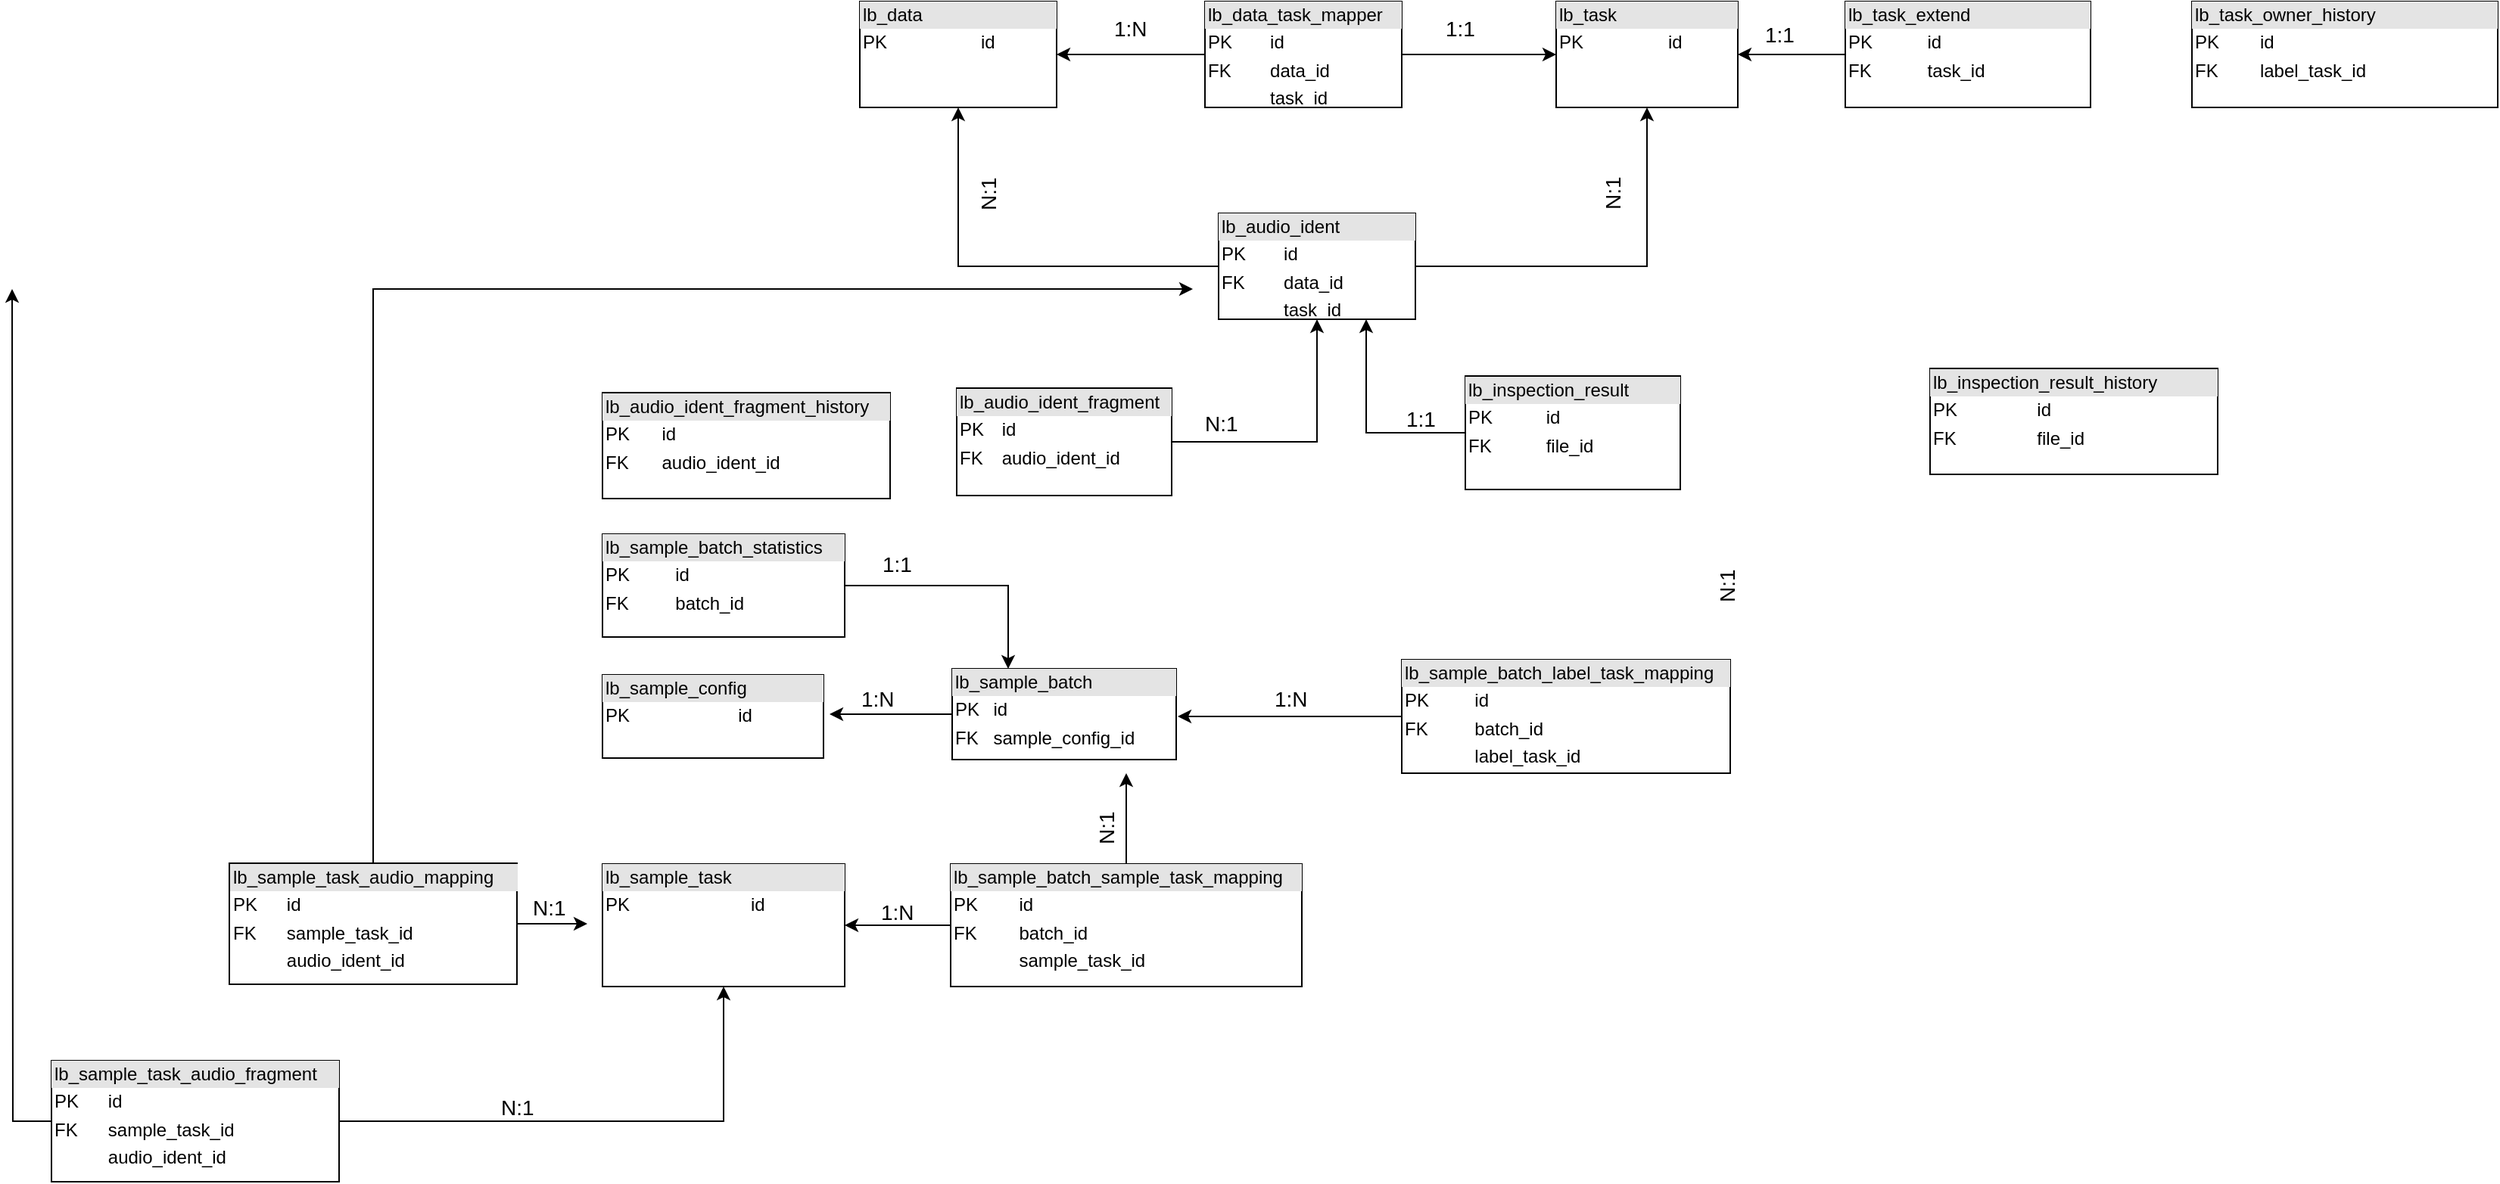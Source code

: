 <mxfile version="12.0.0" type="github" pages="1"><diagram id="_5wxJMyMrKzz1yzPYZJu" name="Page-1"><mxGraphModel dx="1759" dy="551" grid="1" gridSize="10" guides="1" tooltips="1" connect="1" arrows="1" fold="1" page="1" pageScale="1" pageWidth="827" pageHeight="1169" math="0" shadow="0"><root><mxCell id="0"/><mxCell id="1" parent="0"/><mxCell id="AXLE_FgdoEzWNUbkjHXX-4" value="&lt;div style=&quot;box-sizing: border-box ; width: 100% ; background: #e4e4e4 ; padding: 2px&quot;&gt;lb_task&lt;br&gt;&lt;/div&gt;&lt;table style=&quot;width: 100% ; font-size: 1em&quot; cellpadding=&quot;2&quot; cellspacing=&quot;0&quot;&gt;&lt;tbody&gt;&lt;tr&gt;&lt;td&gt;PK&lt;/td&gt;&lt;td&gt;id&lt;/td&gt;&lt;/tr&gt;&lt;tr&gt;&lt;td&gt;&lt;br&gt;&lt;/td&gt;&lt;td&gt;&lt;/td&gt;&lt;/tr&gt;&lt;/tbody&gt;&lt;/table&gt;" style="verticalAlign=top;align=left;overflow=fill;html=1;" parent="1" vertex="1"><mxGeometry x="580" y="40" width="120" height="70" as="geometry"/></mxCell><mxCell id="AXLE_FgdoEzWNUbkjHXX-6" value="&lt;div style=&quot;box-sizing: border-box ; width: 100% ; background: #e4e4e4 ; padding: 2px&quot;&gt;lb_data&lt;br&gt;&lt;/div&gt;&lt;table style=&quot;width: 100% ; font-size: 1em&quot; cellpadding=&quot;2&quot; cellspacing=&quot;0&quot;&gt;&lt;tbody&gt;&lt;tr&gt;&lt;td&gt;PK&lt;/td&gt;&lt;td&gt;id&lt;/td&gt;&lt;/tr&gt;&lt;tr&gt;&lt;td&gt;&lt;br&gt;&lt;/td&gt;&lt;td&gt;&lt;/td&gt;&lt;/tr&gt;&lt;/tbody&gt;&lt;/table&gt;" style="verticalAlign=top;align=left;overflow=fill;html=1;" parent="1" vertex="1"><mxGeometry x="120" y="40" width="130" height="70" as="geometry"/></mxCell><mxCell id="tj3O92ZvzBImtPQevTHq-1" style="edgeStyle=orthogonalEdgeStyle;rounded=0;orthogonalLoop=1;jettySize=auto;html=1;entryX=1;entryY=0.5;entryDx=0;entryDy=0;" edge="1" parent="1" source="AXLE_FgdoEzWNUbkjHXX-8" target="AXLE_FgdoEzWNUbkjHXX-6"><mxGeometry relative="1" as="geometry"/></mxCell><mxCell id="tj3O92ZvzBImtPQevTHq-4" value="" style="edgeStyle=orthogonalEdgeStyle;rounded=0;orthogonalLoop=1;jettySize=auto;html=1;" edge="1" parent="1" source="AXLE_FgdoEzWNUbkjHXX-8" target="AXLE_FgdoEzWNUbkjHXX-4"><mxGeometry relative="1" as="geometry"/></mxCell><mxCell id="AXLE_FgdoEzWNUbkjHXX-8" value="&lt;div style=&quot;box-sizing: border-box ; width: 100% ; background: #e4e4e4 ; padding: 2px&quot;&gt;lb_data_task_mapper&lt;br&gt;&lt;/div&gt;&lt;table style=&quot;width: 100% ; font-size: 1em&quot; cellpadding=&quot;2&quot; cellspacing=&quot;0&quot;&gt;&lt;tbody&gt;&lt;tr&gt;&lt;td&gt;PK&lt;/td&gt;&lt;td&gt;id&lt;/td&gt;&lt;/tr&gt;&lt;tr&gt;&lt;td&gt;FK&lt;/td&gt;&lt;td&gt;data_id&lt;/td&gt;&lt;/tr&gt;&lt;tr&gt;&lt;td&gt;&lt;/td&gt;&lt;td&gt;task_id&lt;/td&gt;&lt;/tr&gt;&lt;/tbody&gt;&lt;/table&gt;" style="verticalAlign=top;align=left;overflow=fill;html=1;" parent="1" vertex="1"><mxGeometry x="348" y="40" width="130" height="70" as="geometry"/></mxCell><mxCell id="tj3O92ZvzBImtPQevTHq-36" style="edgeStyle=orthogonalEdgeStyle;rounded=0;orthogonalLoop=1;jettySize=auto;html=1;entryX=0.5;entryY=1;entryDx=0;entryDy=0;fontSize=14;" edge="1" parent="1" source="AXLE_FgdoEzWNUbkjHXX-11" target="tj3O92ZvzBImtPQevTHq-19"><mxGeometry relative="1" as="geometry"/></mxCell><mxCell id="AXLE_FgdoEzWNUbkjHXX-11" value="&lt;div style=&quot;box-sizing: border-box ; width: 100% ; background: #e4e4e4 ; padding: 2px&quot;&gt;lb_audio_ident_fragment&lt;br&gt;&lt;/div&gt;&lt;table style=&quot;width: 100% ; font-size: 1em&quot; cellpadding=&quot;2&quot; cellspacing=&quot;0&quot;&gt;&lt;tbody&gt;&lt;tr&gt;&lt;td&gt;PK&lt;/td&gt;&lt;td&gt;id&lt;/td&gt;&lt;/tr&gt;&lt;tr&gt;&lt;td&gt;FK&lt;/td&gt;&lt;td&gt;audio_ident_id&lt;br&gt;&lt;/td&gt;&lt;/tr&gt;&lt;tr&gt;&lt;td&gt;&lt;/td&gt;&lt;td&gt;&lt;br&gt;&lt;/td&gt;&lt;/tr&gt;&lt;/tbody&gt;&lt;/table&gt;" style="verticalAlign=top;align=left;overflow=fill;html=1;" parent="1" vertex="1"><mxGeometry x="184" y="295.5" width="142" height="71" as="geometry"/></mxCell><mxCell id="tj3O92ZvzBImtPQevTHq-39" style="edgeStyle=orthogonalEdgeStyle;rounded=0;orthogonalLoop=1;jettySize=auto;html=1;entryX=0.75;entryY=1;entryDx=0;entryDy=0;fontSize=14;" edge="1" parent="1" source="AXLE_FgdoEzWNUbkjHXX-12" target="tj3O92ZvzBImtPQevTHq-19"><mxGeometry relative="1" as="geometry"/></mxCell><mxCell id="AXLE_FgdoEzWNUbkjHXX-12" value="&lt;div style=&quot;box-sizing: border-box ; width: 100% ; background: #e4e4e4 ; padding: 2px&quot;&gt;lb_inspection_result&lt;br&gt;&lt;/div&gt;&lt;table style=&quot;width: 100% ; font-size: 1em&quot; cellpadding=&quot;2&quot; cellspacing=&quot;0&quot;&gt;&lt;tbody&gt;&lt;tr&gt;&lt;td&gt;PK&lt;/td&gt;&lt;td&gt;id&lt;/td&gt;&lt;/tr&gt;&lt;tr&gt;&lt;td&gt;FK&lt;/td&gt;&lt;td&gt;file_id&lt;br&gt;&lt;/td&gt;&lt;/tr&gt;&lt;tr&gt;&lt;td&gt;&lt;/td&gt;&lt;td&gt;&lt;br&gt;&lt;/td&gt;&lt;/tr&gt;&lt;/tbody&gt;&lt;/table&gt;" style="verticalAlign=top;align=left;overflow=fill;html=1;" parent="1" vertex="1"><mxGeometry x="520" y="287.5" width="142" height="75" as="geometry"/></mxCell><mxCell id="AXLE_FgdoEzWNUbkjHXX-13" value="&lt;div style=&quot;box-sizing: border-box ; width: 100% ; background: #e4e4e4 ; padding: 2px&quot;&gt;lb_audio_ident_fragment_history&lt;br&gt;&lt;/div&gt;&lt;table style=&quot;width: 100% ; font-size: 1em&quot; cellpadding=&quot;2&quot; cellspacing=&quot;0&quot;&gt;&lt;tbody&gt;&lt;tr&gt;&lt;td&gt;PK&lt;/td&gt;&lt;td&gt;id&lt;/td&gt;&lt;/tr&gt;&lt;tr&gt;&lt;td&gt;FK&lt;/td&gt;&lt;td&gt;audio_ident_id&lt;br&gt;&lt;/td&gt;&lt;/tr&gt;&lt;tr&gt;&lt;td&gt;&lt;/td&gt;&lt;td&gt;&lt;br&gt;&lt;/td&gt;&lt;/tr&gt;&lt;/tbody&gt;&lt;/table&gt;" style="verticalAlign=top;align=left;overflow=fill;html=1;" parent="1" vertex="1"><mxGeometry x="-50" y="298.5" width="190" height="70" as="geometry"/></mxCell><mxCell id="AXLE_FgdoEzWNUbkjHXX-14" value="&lt;div style=&quot;box-sizing: border-box ; width: 100% ; background: #e4e4e4 ; padding: 2px&quot;&gt;lb_inspection_result_history&lt;br&gt;&lt;/div&gt;&lt;table style=&quot;width: 100% ; font-size: 1em&quot; cellpadding=&quot;2&quot; cellspacing=&quot;0&quot;&gt;&lt;tbody&gt;&lt;tr&gt;&lt;td&gt;PK&lt;/td&gt;&lt;td&gt;id&lt;/td&gt;&lt;/tr&gt;&lt;tr&gt;&lt;td&gt;FK&lt;/td&gt;&lt;td&gt;file_id&lt;br&gt;&lt;/td&gt;&lt;/tr&gt;&lt;tr&gt;&lt;td&gt;&lt;/td&gt;&lt;td&gt;&lt;br&gt;&lt;/td&gt;&lt;/tr&gt;&lt;/tbody&gt;&lt;/table&gt;" style="verticalAlign=top;align=left;overflow=fill;html=1;" parent="1" vertex="1"><mxGeometry x="827" y="282.5" width="190" height="70" as="geometry"/></mxCell><mxCell id="AXLE_FgdoEzWNUbkjHXX-15" value="&lt;div style=&quot;box-sizing: border-box ; width: 100% ; background: #e4e4e4 ; padding: 2px&quot;&gt;lb_sample_config&lt;br&gt;&lt;/div&gt;&lt;table style=&quot;width: 100% ; font-size: 1em&quot; cellpadding=&quot;2&quot; cellspacing=&quot;0&quot;&gt;&lt;tbody&gt;&lt;tr&gt;&lt;td&gt;PK&lt;/td&gt;&lt;td&gt;id&lt;/td&gt;&lt;/tr&gt;&lt;tr&gt;&lt;td&gt;&lt;/td&gt;&lt;td&gt;&lt;br&gt;&lt;/td&gt;&lt;/tr&gt;&lt;tr&gt;&lt;td&gt;&lt;/td&gt;&lt;td&gt;&lt;br&gt;&lt;/td&gt;&lt;/tr&gt;&lt;/tbody&gt;&lt;/table&gt;" style="verticalAlign=top;align=left;overflow=fill;html=1;" parent="1" vertex="1"><mxGeometry x="-50" y="485" width="146" height="55" as="geometry"/></mxCell><mxCell id="tj3O92ZvzBImtPQevTHq-46" style="edgeStyle=orthogonalEdgeStyle;rounded=0;orthogonalLoop=1;jettySize=auto;html=1;fontSize=14;" edge="1" parent="1" source="AXLE_FgdoEzWNUbkjHXX-19"><mxGeometry relative="1" as="geometry"><mxPoint x="100" y="511" as="targetPoint"/></mxGeometry></mxCell><mxCell id="AXLE_FgdoEzWNUbkjHXX-19" value="&lt;div style=&quot;box-sizing: border-box ; width: 100% ; background: #e4e4e4 ; padding: 2px&quot;&gt;lb_sample_batch&lt;br&gt;&lt;/div&gt;&lt;table style=&quot;width: 100% ; font-size: 1em&quot; cellpadding=&quot;2&quot; cellspacing=&quot;0&quot;&gt;&lt;tbody&gt;&lt;tr&gt;&lt;td&gt;PK&lt;/td&gt;&lt;td&gt;id&lt;/td&gt;&lt;/tr&gt;&lt;tr&gt;&lt;td&gt;FK&lt;/td&gt;&lt;td&gt;sample_config_id&lt;br&gt;&lt;/td&gt;&lt;/tr&gt;&lt;tr&gt;&lt;td&gt;&lt;/td&gt;&lt;td&gt;&lt;br&gt;&lt;/td&gt;&lt;/tr&gt;&lt;/tbody&gt;&lt;/table&gt;" style="verticalAlign=top;align=left;overflow=fill;html=1;" parent="1" vertex="1"><mxGeometry x="181" y="481" width="148" height="60" as="geometry"/></mxCell><mxCell id="tj3O92ZvzBImtPQevTHq-50" style="edgeStyle=orthogonalEdgeStyle;rounded=0;orthogonalLoop=1;jettySize=auto;html=1;fontSize=14;" edge="1" parent="1" source="AXLE_FgdoEzWNUbkjHXX-20"><mxGeometry relative="1" as="geometry"><mxPoint x="330" y="512.5" as="targetPoint"/></mxGeometry></mxCell><mxCell id="AXLE_FgdoEzWNUbkjHXX-20" value="&lt;div style=&quot;box-sizing: border-box ; width: 100% ; background: #e4e4e4 ; padding: 2px&quot;&gt;lb_sample_batch_label_task_mapping&lt;br&gt;&lt;/div&gt;&lt;table style=&quot;width: 100% ; font-size: 1em&quot; cellpadding=&quot;2&quot; cellspacing=&quot;0&quot;&gt;&lt;tbody&gt;&lt;tr&gt;&lt;td&gt;PK&lt;/td&gt;&lt;td&gt;id&lt;/td&gt;&lt;/tr&gt;&lt;tr&gt;&lt;td&gt;FK&lt;/td&gt;&lt;td&gt;batch_id&lt;/td&gt;&lt;/tr&gt;&lt;tr&gt;&lt;td&gt;&lt;/td&gt;&lt;td&gt;label_task_id&lt;/td&gt;&lt;/tr&gt;&lt;/tbody&gt;&lt;/table&gt;" style="verticalAlign=top;align=left;overflow=fill;html=1;" parent="1" vertex="1"><mxGeometry x="478" y="475" width="217" height="75" as="geometry"/></mxCell><mxCell id="AXLE_FgdoEzWNUbkjHXX-21" value="&lt;div style=&quot;box-sizing: border-box ; width: 100% ; background: #e4e4e4 ; padding: 2px&quot;&gt;lb_sample_task&lt;br&gt;&lt;/div&gt;&lt;table style=&quot;width: 100% ; font-size: 1em&quot; cellpadding=&quot;2&quot; cellspacing=&quot;0&quot;&gt;&lt;tbody&gt;&lt;tr&gt;&lt;td&gt;PK&lt;/td&gt;&lt;td&gt;id&lt;/td&gt;&lt;/tr&gt;&lt;tr&gt;&lt;td&gt;&lt;/td&gt;&lt;td&gt;&lt;br&gt;&lt;/td&gt;&lt;/tr&gt;&lt;tr&gt;&lt;td&gt;&lt;/td&gt;&lt;td&gt;&lt;br&gt;&lt;/td&gt;&lt;/tr&gt;&lt;/tbody&gt;&lt;/table&gt;" style="verticalAlign=top;align=left;overflow=fill;html=1;" parent="1" vertex="1"><mxGeometry x="-50" y="610" width="160" height="81" as="geometry"/></mxCell><mxCell id="tj3O92ZvzBImtPQevTHq-54" style="edgeStyle=orthogonalEdgeStyle;rounded=0;orthogonalLoop=1;jettySize=auto;html=1;fontSize=14;" edge="1" parent="1" source="AXLE_FgdoEzWNUbkjHXX-23"><mxGeometry relative="1" as="geometry"><mxPoint x="296" y="550" as="targetPoint"/></mxGeometry></mxCell><mxCell id="tj3O92ZvzBImtPQevTHq-55" style="edgeStyle=orthogonalEdgeStyle;rounded=0;orthogonalLoop=1;jettySize=auto;html=1;entryX=1;entryY=0.5;entryDx=0;entryDy=0;fontSize=14;" edge="1" parent="1" source="AXLE_FgdoEzWNUbkjHXX-23" target="AXLE_FgdoEzWNUbkjHXX-21"><mxGeometry relative="1" as="geometry"/></mxCell><mxCell id="AXLE_FgdoEzWNUbkjHXX-23" value="&lt;div style=&quot;box-sizing: border-box ; width: 100% ; background: #e4e4e4 ; padding: 2px&quot;&gt;lb_sample_batch_sample_task_mapping&lt;br&gt;&lt;/div&gt;&lt;table style=&quot;width: 100% ; font-size: 1em&quot; cellpadding=&quot;2&quot; cellspacing=&quot;0&quot;&gt;&lt;tbody&gt;&lt;tr&gt;&lt;td&gt;PK&lt;/td&gt;&lt;td&gt;id&lt;/td&gt;&lt;/tr&gt;&lt;tr&gt;&lt;td&gt;FK&lt;/td&gt;&lt;td&gt;batch_id&lt;/td&gt;&lt;/tr&gt;&lt;tr&gt;&lt;td&gt;&lt;/td&gt;&lt;td&gt;sample_task_id&lt;/td&gt;&lt;/tr&gt;&lt;/tbody&gt;&lt;/table&gt;" style="verticalAlign=top;align=left;overflow=fill;html=1;" parent="1" vertex="1"><mxGeometry x="180" y="610" width="232" height="81" as="geometry"/></mxCell><mxCell id="tj3O92ZvzBImtPQevTHq-58" style="edgeStyle=orthogonalEdgeStyle;rounded=0;orthogonalLoop=1;jettySize=auto;html=1;fontSize=14;" edge="1" parent="1" source="AXLE_FgdoEzWNUbkjHXX-24"><mxGeometry relative="1" as="geometry"><mxPoint x="-60" y="649.5" as="targetPoint"/></mxGeometry></mxCell><mxCell id="tj3O92ZvzBImtPQevTHq-68" style="edgeStyle=orthogonalEdgeStyle;rounded=0;orthogonalLoop=1;jettySize=auto;html=1;fontSize=14;" edge="1" parent="1" source="AXLE_FgdoEzWNUbkjHXX-24"><mxGeometry relative="1" as="geometry"><mxPoint x="340" y="230" as="targetPoint"/><Array as="points"><mxPoint x="-201" y="230"/></Array></mxGeometry></mxCell><mxCell id="AXLE_FgdoEzWNUbkjHXX-24" value="&lt;div style=&quot;box-sizing: border-box ; width: 100% ; background: #e4e4e4 ; padding: 2px&quot;&gt;lb_sample_task_audio_mapping&lt;br&gt;&lt;/div&gt;&lt;table style=&quot;width: 100% ; font-size: 1em&quot; cellpadding=&quot;2&quot; cellspacing=&quot;0&quot;&gt;&lt;tbody&gt;&lt;tr&gt;&lt;td&gt;PK&lt;/td&gt;&lt;td&gt;id&lt;/td&gt;&lt;/tr&gt;&lt;tr&gt;&lt;td&gt;FK&lt;/td&gt;&lt;td&gt;sample_task_id&lt;/td&gt;&lt;/tr&gt;&lt;tr&gt;&lt;td&gt;&lt;/td&gt;&lt;td&gt;audio_ident_id&lt;/td&gt;&lt;/tr&gt;&lt;/tbody&gt;&lt;/table&gt;" style="verticalAlign=top;align=left;overflow=fill;html=1;" parent="1" vertex="1"><mxGeometry x="-296.5" y="609.5" width="190" height="80" as="geometry"/></mxCell><mxCell id="tj3O92ZvzBImtPQevTHq-62" style="edgeStyle=orthogonalEdgeStyle;rounded=0;orthogonalLoop=1;jettySize=auto;html=1;entryX=0.5;entryY=1;entryDx=0;entryDy=0;fontSize=14;" edge="1" parent="1" source="AXLE_FgdoEzWNUbkjHXX-25" target="AXLE_FgdoEzWNUbkjHXX-21"><mxGeometry relative="1" as="geometry"/></mxCell><mxCell id="tj3O92ZvzBImtPQevTHq-69" style="edgeStyle=orthogonalEdgeStyle;rounded=0;orthogonalLoop=1;jettySize=auto;html=1;fontSize=14;" edge="1" parent="1" source="AXLE_FgdoEzWNUbkjHXX-25"><mxGeometry relative="1" as="geometry"><mxPoint x="-440" y="230" as="targetPoint"/></mxGeometry></mxCell><mxCell id="AXLE_FgdoEzWNUbkjHXX-25" value="&lt;div style=&quot;box-sizing: border-box ; width: 100% ; background: #e4e4e4 ; padding: 2px&quot;&gt;lb_sample_task_audio_fragment&lt;br&gt;&lt;/div&gt;&lt;table style=&quot;width: 100% ; font-size: 1em&quot; cellpadding=&quot;2&quot; cellspacing=&quot;0&quot;&gt;&lt;tbody&gt;&lt;tr&gt;&lt;td&gt;PK&lt;/td&gt;&lt;td&gt;id&lt;/td&gt;&lt;/tr&gt;&lt;tr&gt;&lt;td&gt;FK&lt;/td&gt;&lt;td&gt;sample_task_id&lt;/td&gt;&lt;/tr&gt;&lt;tr&gt;&lt;td&gt;&lt;/td&gt;&lt;td&gt;audio_ident_id&lt;/td&gt;&lt;/tr&gt;&lt;/tbody&gt;&lt;/table&gt;" style="verticalAlign=top;align=left;overflow=fill;html=1;" parent="1" vertex="1"><mxGeometry x="-414" y="740" width="190" height="80" as="geometry"/></mxCell><mxCell id="AXLE_FgdoEzWNUbkjHXX-27" value="&lt;div style=&quot;box-sizing: border-box ; width: 100% ; background: #e4e4e4 ; padding: 2px&quot;&gt;lb_task_owner_history&lt;br&gt;&lt;/div&gt;&lt;table style=&quot;width: 100% ; font-size: 1em&quot; cellpadding=&quot;2&quot; cellspacing=&quot;0&quot;&gt;&lt;tbody&gt;&lt;tr&gt;&lt;td&gt;PK&lt;/td&gt;&lt;td&gt;id&lt;/td&gt;&lt;/tr&gt;&lt;tr&gt;&lt;td&gt;FK&lt;/td&gt;&lt;td&gt;label_task_id&lt;/td&gt;&lt;/tr&gt;&lt;tr&gt;&lt;td&gt;&lt;br&gt;&lt;/td&gt;&lt;td&gt;&lt;/td&gt;&lt;/tr&gt;&lt;/tbody&gt;&lt;/table&gt;" style="verticalAlign=top;align=left;overflow=fill;html=1;" parent="1" vertex="1"><mxGeometry x="1000" y="40" width="202" height="70" as="geometry"/></mxCell><mxCell id="tj3O92ZvzBImtPQevTHq-29" style="edgeStyle=orthogonalEdgeStyle;rounded=0;orthogonalLoop=1;jettySize=auto;html=1;entryX=1;entryY=0.5;entryDx=0;entryDy=0;fontSize=14;" edge="1" parent="1" source="AXLE_FgdoEzWNUbkjHXX-28" target="AXLE_FgdoEzWNUbkjHXX-4"><mxGeometry relative="1" as="geometry"/></mxCell><mxCell id="AXLE_FgdoEzWNUbkjHXX-28" value="&lt;div style=&quot;box-sizing: border-box ; width: 100% ; background: #e4e4e4 ; padding: 2px&quot;&gt;lb_task_extend&lt;br&gt;&lt;/div&gt;&lt;table style=&quot;width: 100% ; font-size: 1em&quot; cellpadding=&quot;2&quot; cellspacing=&quot;0&quot;&gt;&lt;tbody&gt;&lt;tr&gt;&lt;td&gt;PK&lt;/td&gt;&lt;td&gt;id&lt;/td&gt;&lt;/tr&gt;&lt;tr&gt;&lt;td&gt;FK&lt;/td&gt;&lt;td&gt;task_id&lt;/td&gt;&lt;/tr&gt;&lt;tr&gt;&lt;td&gt;&lt;br&gt;&lt;/td&gt;&lt;td&gt;&lt;/td&gt;&lt;/tr&gt;&lt;/tbody&gt;&lt;/table&gt;" style="verticalAlign=top;align=left;overflow=fill;html=1;" parent="1" vertex="1"><mxGeometry x="771" y="40" width="162" height="70" as="geometry"/></mxCell><mxCell id="tj3O92ZvzBImtPQevTHq-48" style="edgeStyle=orthogonalEdgeStyle;rounded=0;orthogonalLoop=1;jettySize=auto;html=1;entryX=0.25;entryY=0;entryDx=0;entryDy=0;fontSize=14;" edge="1" parent="1" source="AXLE_FgdoEzWNUbkjHXX-30" target="AXLE_FgdoEzWNUbkjHXX-19"><mxGeometry relative="1" as="geometry"/></mxCell><mxCell id="AXLE_FgdoEzWNUbkjHXX-30" value="&lt;div style=&quot;box-sizing: border-box ; width: 100% ; background: #e4e4e4 ; padding: 2px&quot;&gt;lb_sample_batch_statistics&lt;br&gt;&lt;/div&gt;&lt;table style=&quot;width: 100% ; font-size: 1em&quot; cellpadding=&quot;2&quot; cellspacing=&quot;0&quot;&gt;&lt;tbody&gt;&lt;tr&gt;&lt;td&gt;PK&lt;/td&gt;&lt;td&gt;id&lt;/td&gt;&lt;/tr&gt;&lt;tr&gt;&lt;td&gt;FK&lt;/td&gt;&lt;td&gt;batch_id&lt;/td&gt;&lt;/tr&gt;&lt;/tbody&gt;&lt;/table&gt;" style="verticalAlign=top;align=left;overflow=fill;html=1;" parent="1" vertex="1"><mxGeometry x="-50" y="392" width="160" height="68" as="geometry"/></mxCell><mxCell id="tj3O92ZvzBImtPQevTHq-2" value="&lt;font style=&quot;font-size: 14px&quot;&gt;1:N&lt;/font&gt;" style="text;html=1;resizable=0;points=[];autosize=1;align=left;verticalAlign=top;spacingTop=-4;" vertex="1" parent="1"><mxGeometry x="286" y="47" width="40" height="20" as="geometry"/></mxCell><mxCell id="tj3O92ZvzBImtPQevTHq-5" value="&lt;font style=&quot;font-size: 14px&quot;&gt;1:1&lt;/font&gt;" style="text;html=1;resizable=0;points=[];autosize=1;align=left;verticalAlign=top;spacingTop=-4;" vertex="1" parent="1"><mxGeometry x="505" y="47" width="30" height="20" as="geometry"/></mxCell><mxCell id="tj3O92ZvzBImtPQevTHq-15" value="N:1" style="text;html=1;resizable=0;points=[];autosize=1;align=left;verticalAlign=top;spacingTop=-4;fontSize=14;horizontal=0;" vertex="1" parent="1"><mxGeometry x="194" y="150" width="30" height="30" as="geometry"/></mxCell><mxCell id="tj3O92ZvzBImtPQevTHq-23" style="edgeStyle=orthogonalEdgeStyle;rounded=0;orthogonalLoop=1;jettySize=auto;html=1;entryX=0.5;entryY=1;entryDx=0;entryDy=0;fontSize=14;" edge="1" parent="1" source="tj3O92ZvzBImtPQevTHq-19" target="AXLE_FgdoEzWNUbkjHXX-4"><mxGeometry relative="1" as="geometry"/></mxCell><mxCell id="tj3O92ZvzBImtPQevTHq-28" style="edgeStyle=orthogonalEdgeStyle;rounded=0;orthogonalLoop=1;jettySize=auto;html=1;entryX=0.5;entryY=1;entryDx=0;entryDy=0;fontSize=14;" edge="1" parent="1" source="tj3O92ZvzBImtPQevTHq-19" target="AXLE_FgdoEzWNUbkjHXX-6"><mxGeometry relative="1" as="geometry"/></mxCell><mxCell id="tj3O92ZvzBImtPQevTHq-19" value="&lt;div style=&quot;box-sizing: border-box ; width: 100% ; background: #e4e4e4 ; padding: 2px&quot;&gt;lb_audio_ident&lt;br&gt;&lt;/div&gt;&lt;table style=&quot;width: 100% ; font-size: 1em&quot; cellpadding=&quot;2&quot; cellspacing=&quot;0&quot;&gt;&lt;tbody&gt;&lt;tr&gt;&lt;td&gt;PK&lt;/td&gt;&lt;td&gt;id&lt;/td&gt;&lt;/tr&gt;&lt;tr&gt;&lt;td&gt;FK&lt;/td&gt;&lt;td&gt;data_id&lt;/td&gt;&lt;/tr&gt;&lt;tr&gt;&lt;td&gt;&lt;/td&gt;&lt;td&gt;task_id&lt;/td&gt;&lt;/tr&gt;&lt;/tbody&gt;&lt;/table&gt;" style="verticalAlign=top;align=left;overflow=fill;html=1;" vertex="1" parent="1"><mxGeometry x="357" y="180" width="130" height="70" as="geometry"/></mxCell><mxCell id="tj3O92ZvzBImtPQevTHq-30" value="1:1" style="text;html=1;resizable=0;points=[];autosize=1;align=left;verticalAlign=top;spacingTop=-4;fontSize=14;" vertex="1" parent="1"><mxGeometry x="715.5" y="51" width="30" height="20" as="geometry"/></mxCell><mxCell id="tj3O92ZvzBImtPQevTHq-31" value="N:1" style="text;html=1;resizable=0;points=[];autosize=1;align=left;verticalAlign=top;spacingTop=-4;fontSize=14;horizontal=0;" vertex="1" parent="1"><mxGeometry x="606.5" y="150" width="30" height="30" as="geometry"/></mxCell><mxCell id="tj3O92ZvzBImtPQevTHq-37" value="N:1" style="text;html=1;resizable=0;points=[];autosize=1;align=left;verticalAlign=top;spacingTop=-4;fontSize=14;" vertex="1" parent="1"><mxGeometry x="346" y="307.5" width="40" height="20" as="geometry"/></mxCell><mxCell id="tj3O92ZvzBImtPQevTHq-40" value="1:1" style="text;html=1;resizable=0;points=[];autosize=1;align=left;verticalAlign=top;spacingTop=-4;fontSize=14;" vertex="1" parent="1"><mxGeometry x="479" y="305" width="30" height="20" as="geometry"/></mxCell><mxCell id="tj3O92ZvzBImtPQevTHq-47" value="1:N" style="text;html=1;resizable=0;points=[];autosize=1;align=left;verticalAlign=top;spacingTop=-4;fontSize=14;" vertex="1" parent="1"><mxGeometry x="118.5" y="490" width="40" height="20" as="geometry"/></mxCell><mxCell id="tj3O92ZvzBImtPQevTHq-49" value="1:1" style="text;html=1;resizable=0;points=[];autosize=1;align=left;verticalAlign=top;spacingTop=-4;fontSize=14;" vertex="1" parent="1"><mxGeometry x="133" y="401" width="30" height="20" as="geometry"/></mxCell><mxCell id="tj3O92ZvzBImtPQevTHq-51" value="1:N" style="text;html=1;resizable=0;points=[];autosize=1;align=left;verticalAlign=top;spacingTop=-4;fontSize=14;" vertex="1" parent="1"><mxGeometry x="392" y="490" width="40" height="20" as="geometry"/></mxCell><mxCell id="tj3O92ZvzBImtPQevTHq-53" value="N:1" style="text;html=1;resizable=0;points=[];autosize=1;align=left;verticalAlign=top;spacingTop=-4;fontSize=14;horizontal=0;" vertex="1" parent="1"><mxGeometry x="682" y="419" width="40" height="20" as="geometry"/></mxCell><mxCell id="tj3O92ZvzBImtPQevTHq-56" value="1:N" style="text;html=1;resizable=0;points=[];autosize=1;align=left;verticalAlign=top;spacingTop=-4;fontSize=14;" vertex="1" parent="1"><mxGeometry x="132" y="631" width="40" height="20" as="geometry"/></mxCell><mxCell id="tj3O92ZvzBImtPQevTHq-57" value="N:1" style="text;html=1;resizable=0;points=[];autosize=1;align=left;verticalAlign=top;spacingTop=-4;fontSize=14;horizontal=0;" vertex="1" parent="1"><mxGeometry x="272" y="579" width="40" height="20" as="geometry"/></mxCell><mxCell id="tj3O92ZvzBImtPQevTHq-59" value="N:1" style="text;html=1;resizable=0;points=[];autosize=1;align=left;verticalAlign=top;spacingTop=-4;fontSize=14;" vertex="1" parent="1"><mxGeometry x="-98" y="628" width="40" height="20" as="geometry"/></mxCell><mxCell id="tj3O92ZvzBImtPQevTHq-63" value="N:1" style="text;html=1;resizable=0;points=[];autosize=1;align=left;verticalAlign=top;spacingTop=-4;fontSize=14;" vertex="1" parent="1"><mxGeometry x="-119" y="760" width="40" height="20" as="geometry"/></mxCell></root></mxGraphModel></diagram></mxfile>